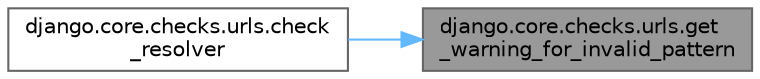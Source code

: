 digraph "django.core.checks.urls.get_warning_for_invalid_pattern"
{
 // LATEX_PDF_SIZE
  bgcolor="transparent";
  edge [fontname=Helvetica,fontsize=10,labelfontname=Helvetica,labelfontsize=10];
  node [fontname=Helvetica,fontsize=10,shape=box,height=0.2,width=0.4];
  rankdir="RL";
  Node1 [id="Node000001",label="django.core.checks.urls.get\l_warning_for_invalid_pattern",height=0.2,width=0.4,color="gray40", fillcolor="grey60", style="filled", fontcolor="black",tooltip=" "];
  Node1 -> Node2 [id="edge1_Node000001_Node000002",dir="back",color="steelblue1",style="solid",tooltip=" "];
  Node2 [id="Node000002",label="django.core.checks.urls.check\l_resolver",height=0.2,width=0.4,color="grey40", fillcolor="white", style="filled",URL="$namespacedjango_1_1core_1_1checks_1_1urls.html#ac969dea83404b0bf5874cd08ae24feee",tooltip=" "];
}
